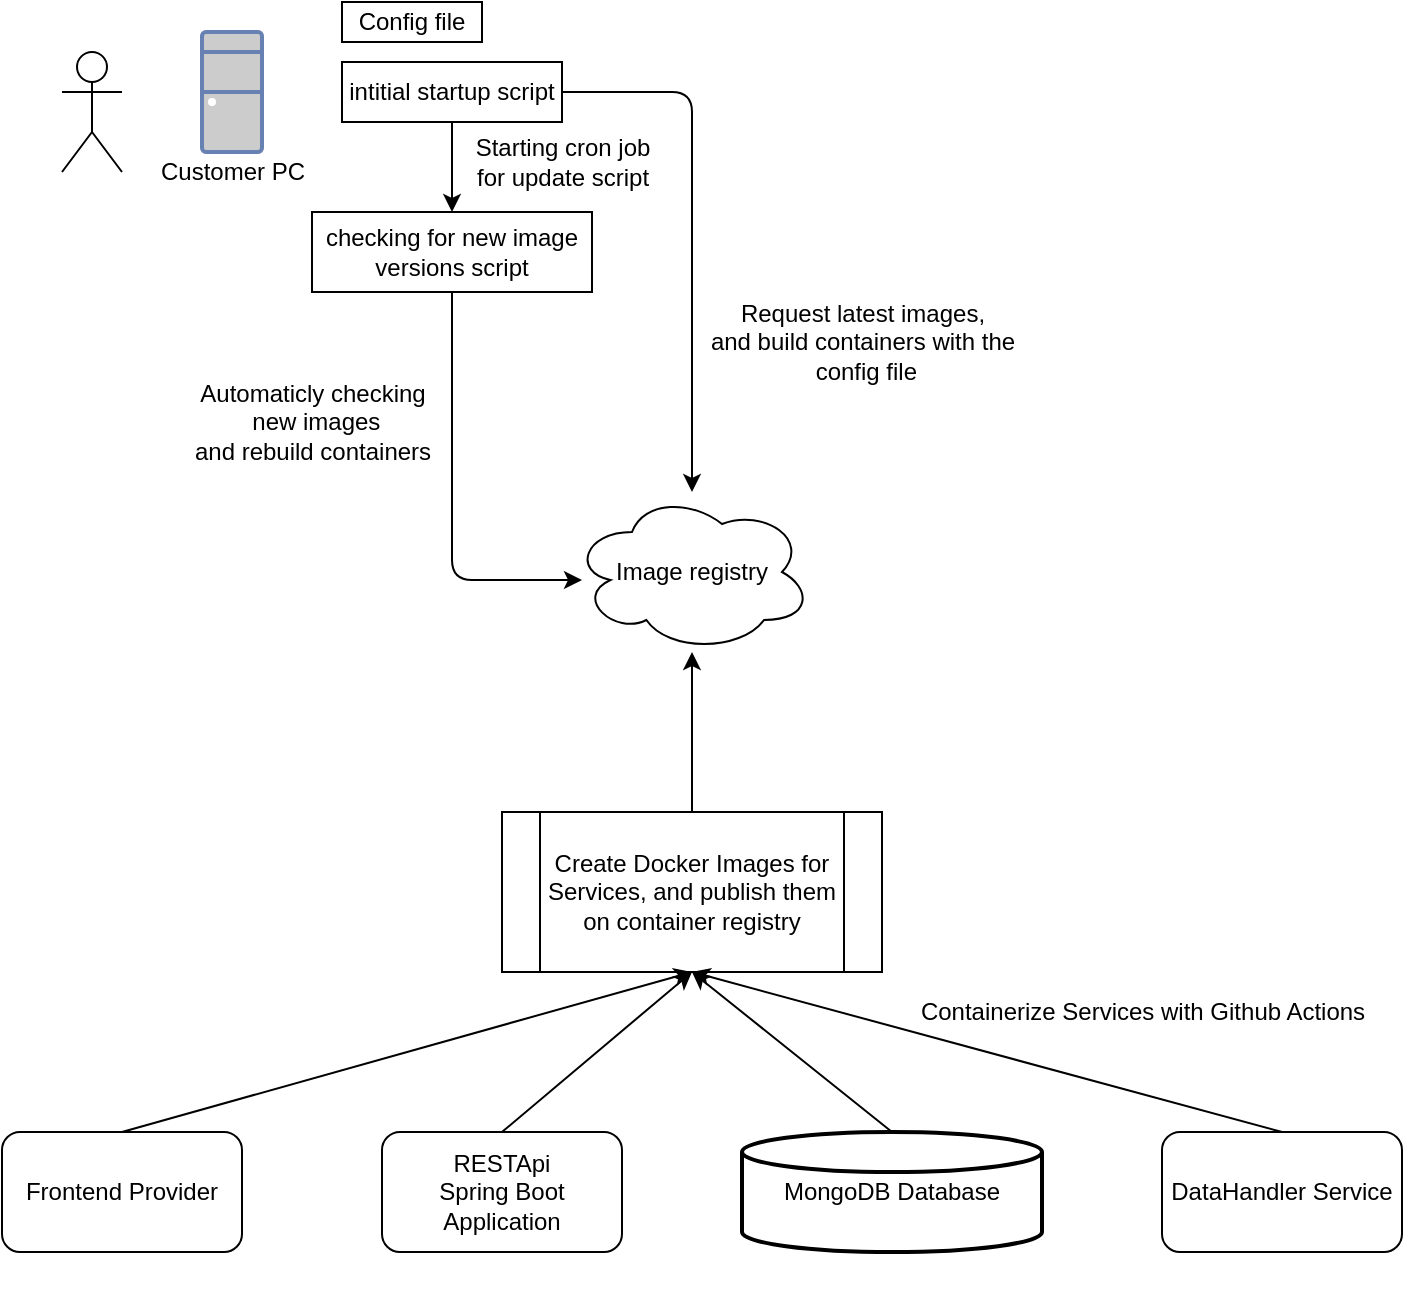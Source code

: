 <mxfile version="13.7.7" type="device"><diagram id="LctFVfhwYv2H2QDEeAKl" name="Page-1"><mxGraphModel dx="981" dy="554" grid="1" gridSize="10" guides="1" tooltips="1" connect="1" arrows="1" fold="1" page="1" pageScale="1" pageWidth="850" pageHeight="1100" math="0" shadow="0"><root><mxCell id="0"/><mxCell id="1" parent="0"/><mxCell id="uXiF0chxwgfIBk5sY-1Z-1" value="RESTApi&lt;br&gt;Spring Boot Application" style="rounded=1;whiteSpace=wrap;html=1;" parent="1" vertex="1"><mxGeometry x="270" y="960" width="120" height="60" as="geometry"/></mxCell><mxCell id="uXiF0chxwgfIBk5sY-1Z-2" value="MongoDB Database" style="strokeWidth=2;html=1;shape=mxgraph.flowchart.database;whiteSpace=wrap;" parent="1" vertex="1"><mxGeometry x="450" y="960" width="150" height="60" as="geometry"/></mxCell><mxCell id="uXiF0chxwgfIBk5sY-1Z-3" value="DataHandler Service" style="rounded=1;whiteSpace=wrap;html=1;" parent="1" vertex="1"><mxGeometry x="660" y="960" width="120" height="60" as="geometry"/></mxCell><mxCell id="uXiF0chxwgfIBk5sY-1Z-4" value="Frontend Provider&lt;br&gt;" style="rounded=1;whiteSpace=wrap;html=1;" parent="1" vertex="1"><mxGeometry x="80" y="960" width="120" height="60" as="geometry"/></mxCell><mxCell id="uXiF0chxwgfIBk5sY-1Z-21" style="edgeStyle=orthogonalEdgeStyle;rounded=0;orthogonalLoop=1;jettySize=auto;html=1;exitX=0.5;exitY=1;exitDx=0;exitDy=0;" parent="1" edge="1"><mxGeometry relative="1" as="geometry"><mxPoint x="130" y="1030" as="sourcePoint"/><mxPoint x="130" y="1030" as="targetPoint"/></mxGeometry></mxCell><mxCell id="yWkcm511SvGxqXssRQbj-1" value="Create Docker Images for Services, and publish them on container registry" style="shape=process;whiteSpace=wrap;html=1;backgroundOutline=1;" vertex="1" parent="1"><mxGeometry x="330" y="800" width="190" height="80" as="geometry"/></mxCell><mxCell id="yWkcm511SvGxqXssRQbj-2" value="" style="endArrow=classic;html=1;entryX=0.5;entryY=1;entryDx=0;entryDy=0;exitX=0.5;exitY=0;exitDx=0;exitDy=0;" edge="1" parent="1" source="uXiF0chxwgfIBk5sY-1Z-4" target="yWkcm511SvGxqXssRQbj-1"><mxGeometry width="50" height="50" relative="1" as="geometry"><mxPoint x="130" y="960" as="sourcePoint"/><mxPoint x="180" y="910" as="targetPoint"/></mxGeometry></mxCell><mxCell id="yWkcm511SvGxqXssRQbj-5" value="" style="endArrow=classic;html=1;exitX=0.5;exitY=0;exitDx=0;exitDy=0;entryX=0.5;entryY=1;entryDx=0;entryDy=0;" edge="1" parent="1" source="uXiF0chxwgfIBk5sY-1Z-1" target="yWkcm511SvGxqXssRQbj-1"><mxGeometry width="50" height="50" relative="1" as="geometry"><mxPoint x="360" y="960" as="sourcePoint"/><mxPoint x="410" y="910" as="targetPoint"/></mxGeometry></mxCell><mxCell id="yWkcm511SvGxqXssRQbj-6" value="" style="endArrow=classic;html=1;exitX=0.5;exitY=0;exitDx=0;exitDy=0;exitPerimeter=0;entryX=0.5;entryY=1;entryDx=0;entryDy=0;" edge="1" parent="1" source="uXiF0chxwgfIBk5sY-1Z-2" target="yWkcm511SvGxqXssRQbj-1"><mxGeometry width="50" height="50" relative="1" as="geometry"><mxPoint x="500" y="950" as="sourcePoint"/><mxPoint x="550" y="900" as="targetPoint"/></mxGeometry></mxCell><mxCell id="yWkcm511SvGxqXssRQbj-7" value="" style="endArrow=classic;html=1;exitX=0.5;exitY=0;exitDx=0;exitDy=0;entryX=0.5;entryY=1;entryDx=0;entryDy=0;" edge="1" parent="1" source="uXiF0chxwgfIBk5sY-1Z-3" target="yWkcm511SvGxqXssRQbj-1"><mxGeometry width="50" height="50" relative="1" as="geometry"><mxPoint x="630" y="940" as="sourcePoint"/><mxPoint x="680" y="890" as="targetPoint"/></mxGeometry></mxCell><mxCell id="yWkcm511SvGxqXssRQbj-8" value="Containerize Services with Github Actions" style="text;html=1;align=center;verticalAlign=middle;resizable=0;points=[];autosize=1;" vertex="1" parent="1"><mxGeometry x="530" y="890" width="240" height="20" as="geometry"/></mxCell><mxCell id="yWkcm511SvGxqXssRQbj-9" value="Image registry" style="ellipse;shape=cloud;whiteSpace=wrap;html=1;" vertex="1" parent="1"><mxGeometry x="365" y="640" width="120" height="80" as="geometry"/></mxCell><mxCell id="yWkcm511SvGxqXssRQbj-10" value="" style="endArrow=classic;html=1;exitX=0.5;exitY=0;exitDx=0;exitDy=0;" edge="1" parent="1" source="yWkcm511SvGxqXssRQbj-1"><mxGeometry width="50" height="50" relative="1" as="geometry"><mxPoint x="370" y="820" as="sourcePoint"/><mxPoint x="425" y="720" as="targetPoint"/></mxGeometry></mxCell><mxCell id="yWkcm511SvGxqXssRQbj-11" value="" style="shape=umlActor;verticalLabelPosition=bottom;verticalAlign=top;html=1;outlineConnect=0;" vertex="1" parent="1"><mxGeometry x="110" y="420" width="30" height="60" as="geometry"/></mxCell><mxCell id="yWkcm511SvGxqXssRQbj-13" value="" style="fontColor=#0066CC;verticalAlign=top;verticalLabelPosition=bottom;labelPosition=center;align=center;html=1;outlineConnect=0;fillColor=#CCCCCC;strokeColor=#6881B3;gradientColor=none;gradientDirection=north;strokeWidth=2;shape=mxgraph.networks.desktop_pc;" vertex="1" parent="1"><mxGeometry x="180" y="410" width="30" height="60" as="geometry"/></mxCell><mxCell id="yWkcm511SvGxqXssRQbj-15" value="&lt;span style=&quot;font-family: &amp;#34;helvetica&amp;#34;&quot;&gt;Customer PC&lt;/span&gt;" style="text;html=1;align=center;verticalAlign=middle;resizable=0;points=[];autosize=1;" vertex="1" parent="1"><mxGeometry x="150" y="470" width="90" height="20" as="geometry"/></mxCell><mxCell id="yWkcm511SvGxqXssRQbj-17" value="Config file" style="rounded=0;whiteSpace=wrap;html=1;" vertex="1" parent="1"><mxGeometry x="250" y="395" width="70" height="20" as="geometry"/></mxCell><mxCell id="yWkcm511SvGxqXssRQbj-18" value="intitial startup script" style="whiteSpace=wrap;html=1;" vertex="1" parent="1"><mxGeometry x="250" y="425" width="110" height="30" as="geometry"/></mxCell><mxCell id="yWkcm511SvGxqXssRQbj-19" value="checking for new image versions script" style="whiteSpace=wrap;html=1;" vertex="1" parent="1"><mxGeometry x="235" y="500" width="140" height="40" as="geometry"/></mxCell><mxCell id="yWkcm511SvGxqXssRQbj-21" value="" style="endArrow=classic;html=1;exitX=1;exitY=0.5;exitDx=0;exitDy=0;" edge="1" parent="1" source="yWkcm511SvGxqXssRQbj-18" target="yWkcm511SvGxqXssRQbj-9"><mxGeometry width="50" height="50" relative="1" as="geometry"><mxPoint x="390" y="470" as="sourcePoint"/><mxPoint x="440" y="420" as="targetPoint"/><Array as="points"><mxPoint x="425" y="440"/></Array></mxGeometry></mxCell><mxCell id="yWkcm511SvGxqXssRQbj-22" value="Request latest images,&lt;br&gt;and build containers with the&lt;br&gt;&amp;nbsp;config file" style="text;html=1;align=center;verticalAlign=middle;resizable=0;points=[];autosize=1;" vertex="1" parent="1"><mxGeometry x="425" y="540" width="170" height="50" as="geometry"/></mxCell><mxCell id="yWkcm511SvGxqXssRQbj-23" value="" style="endArrow=classic;html=1;" edge="1" parent="1" source="yWkcm511SvGxqXssRQbj-18" target="yWkcm511SvGxqXssRQbj-19"><mxGeometry width="50" height="50" relative="1" as="geometry"><mxPoint x="240" y="620" as="sourcePoint"/><mxPoint x="290" y="570" as="targetPoint"/></mxGeometry></mxCell><mxCell id="yWkcm511SvGxqXssRQbj-24" value="Starting cron job&lt;br&gt;for update script" style="text;html=1;align=center;verticalAlign=middle;resizable=0;points=[];autosize=1;" vertex="1" parent="1"><mxGeometry x="310" y="460" width="100" height="30" as="geometry"/></mxCell><mxCell id="yWkcm511SvGxqXssRQbj-25" value="" style="endArrow=classic;html=1;" edge="1" parent="1" source="yWkcm511SvGxqXssRQbj-19"><mxGeometry width="50" height="50" relative="1" as="geometry"><mxPoint x="250" y="640" as="sourcePoint"/><mxPoint x="370" y="684" as="targetPoint"/><Array as="points"><mxPoint x="305" y="684"/></Array></mxGeometry></mxCell><mxCell id="yWkcm511SvGxqXssRQbj-26" value="Automaticly checking&lt;br&gt;&amp;nbsp;new images&lt;br&gt;and rebuild containers" style="text;html=1;align=center;verticalAlign=middle;resizable=0;points=[];autosize=1;" vertex="1" parent="1"><mxGeometry x="170" y="580" width="130" height="50" as="geometry"/></mxCell></root></mxGraphModel></diagram></mxfile>